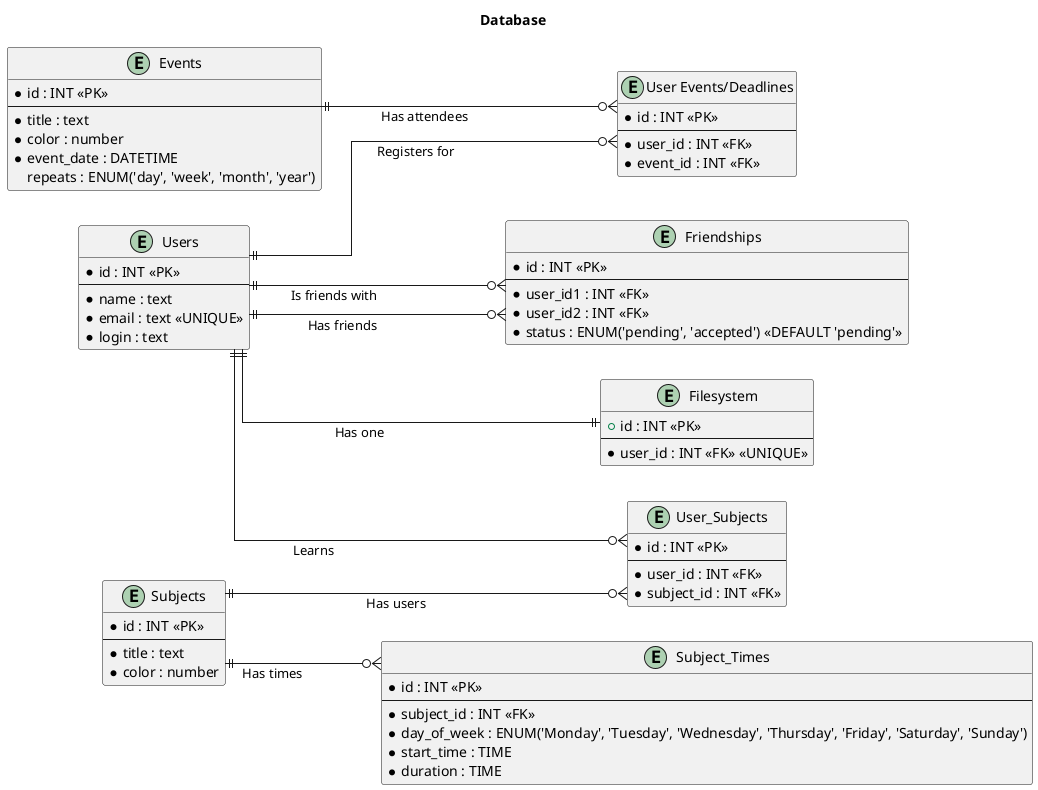 ﻿@startuml
title Database
left to right direction
skinparam linetype ortho

entity "Users" as Users{
    * id : INT <<PK>>
    --
    *name : text
    *email : text <<UNIQUE>>
    *login : text
}

entity "Events" as Events{
    * id : INT <<PK>>
    --
    *title : text
    *color : number
    *event_date : DATETIME
    repeats : ENUM('day', 'week', 'month', 'year')
}

entity "User Events/Deadlines" as UserEvents {
    * id : INT <<PK>>
    --
    *user_id : INT <<FK>>
    *event_id : INT <<FK>>
}

entity "Friendships" as Friends {
    * id : INT <<PK>>
    --
    *user_id1 : INT <<FK>>
    *user_id2 : INT <<FK>>
    *status : ENUM('pending', 'accepted') <<DEFAULT 'pending'>>
}

entity Subjects {
    * id : INT <<PK>>
    --
    *title : text
    *color : number
}

entity User_Subjects {
    * id : INT <<PK>>
    --
    *user_id : INT <<FK>>
    *subject_id : INT <<FK>>
}

entity Subject_Times {
    * id : INT <<PK>>
    --
    *subject_id : INT <<FK>>
    *day_of_week : ENUM('Monday', 'Tuesday', 'Wednesday', 'Thursday', 'Friday', 'Saturday', 'Sunday')
    *start_time : TIME
    *duration : TIME
}

entity Filesystem {
    + id : INT <<PK>>
    --
    *user_id : INT <<FK>> <<UNIQUE>>
}

Users ||--|| Filesystem : "Has one"

Subjects ||--o{ Subject_Times : "Has times"

Users ||--o{ User_Subjects : "Learns"
Subjects ||--o{ User_Subjects : "Has users"

Users ||--o{ Friends : "Has friends"
Users ||--o{ Friends : "Is friends with"

Users ||--o{ UserEvents : "Registers for"
Events ||--o{ UserEvents : "Has attendees"

@enduml
